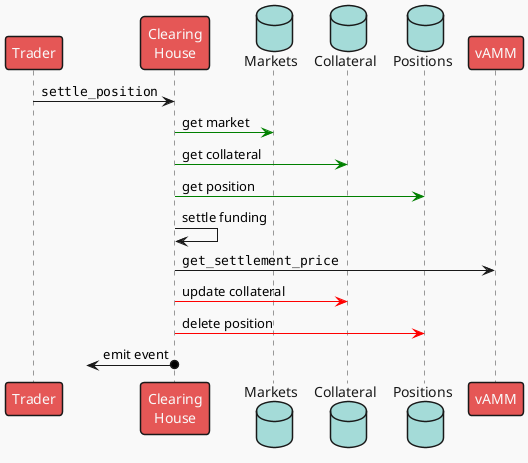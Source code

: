 @startuml settle_position
!theme mars

participant "Trader" as user
participant "Clearing\nHouse" as ch
database "Markets" as markets
database "Collateral" as CHS
database "Positions" as positions
participant "vAMM" as vamm

user -> ch : ""settle_position""

ch -[#green]> markets : get market
ch -[#green]> CHS : get collateral
ch -[#green]> positions : get position

ch -> ch : settle funding

ch -> vamm : ""get_settlement_price""

ch -[#red]> CHS : update collateral
ch -[#red]> positions : delete position

?<-o ch : emit event
@enduml
